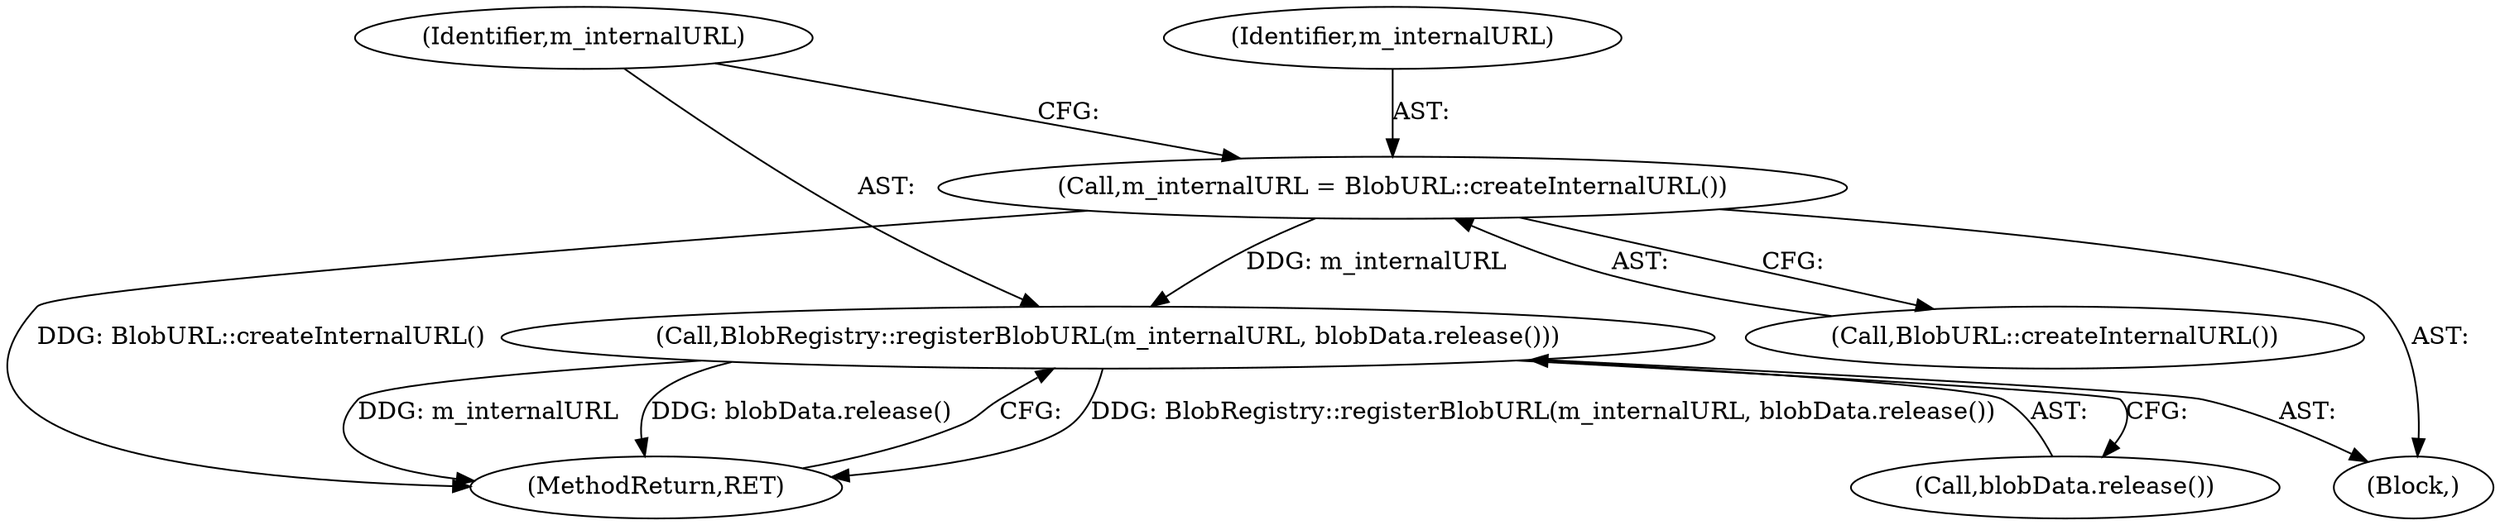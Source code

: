 digraph "0_Chrome_d0c31f0342cefc46a3b3d80359a9779d044d4c0d@API" {
"1000108" [label="(Call,m_internalURL = BlobURL::createInternalURL())"];
"1000111" [label="(Call,BlobRegistry::registerBlobURL(m_internalURL, blobData.release()))"];
"1000110" [label="(Call,BlobURL::createInternalURL())"];
"1000101" [label="(Block,)"];
"1000112" [label="(Identifier,m_internalURL)"];
"1000114" [label="(MethodReturn,RET)"];
"1000111" [label="(Call,BlobRegistry::registerBlobURL(m_internalURL, blobData.release()))"];
"1000109" [label="(Identifier,m_internalURL)"];
"1000113" [label="(Call,blobData.release())"];
"1000108" [label="(Call,m_internalURL = BlobURL::createInternalURL())"];
"1000108" -> "1000101"  [label="AST: "];
"1000108" -> "1000110"  [label="CFG: "];
"1000109" -> "1000108"  [label="AST: "];
"1000110" -> "1000108"  [label="AST: "];
"1000112" -> "1000108"  [label="CFG: "];
"1000108" -> "1000114"  [label="DDG: BlobURL::createInternalURL()"];
"1000108" -> "1000111"  [label="DDG: m_internalURL"];
"1000111" -> "1000101"  [label="AST: "];
"1000111" -> "1000113"  [label="CFG: "];
"1000112" -> "1000111"  [label="AST: "];
"1000113" -> "1000111"  [label="AST: "];
"1000114" -> "1000111"  [label="CFG: "];
"1000111" -> "1000114"  [label="DDG: BlobRegistry::registerBlobURL(m_internalURL, blobData.release())"];
"1000111" -> "1000114"  [label="DDG: m_internalURL"];
"1000111" -> "1000114"  [label="DDG: blobData.release()"];
}
